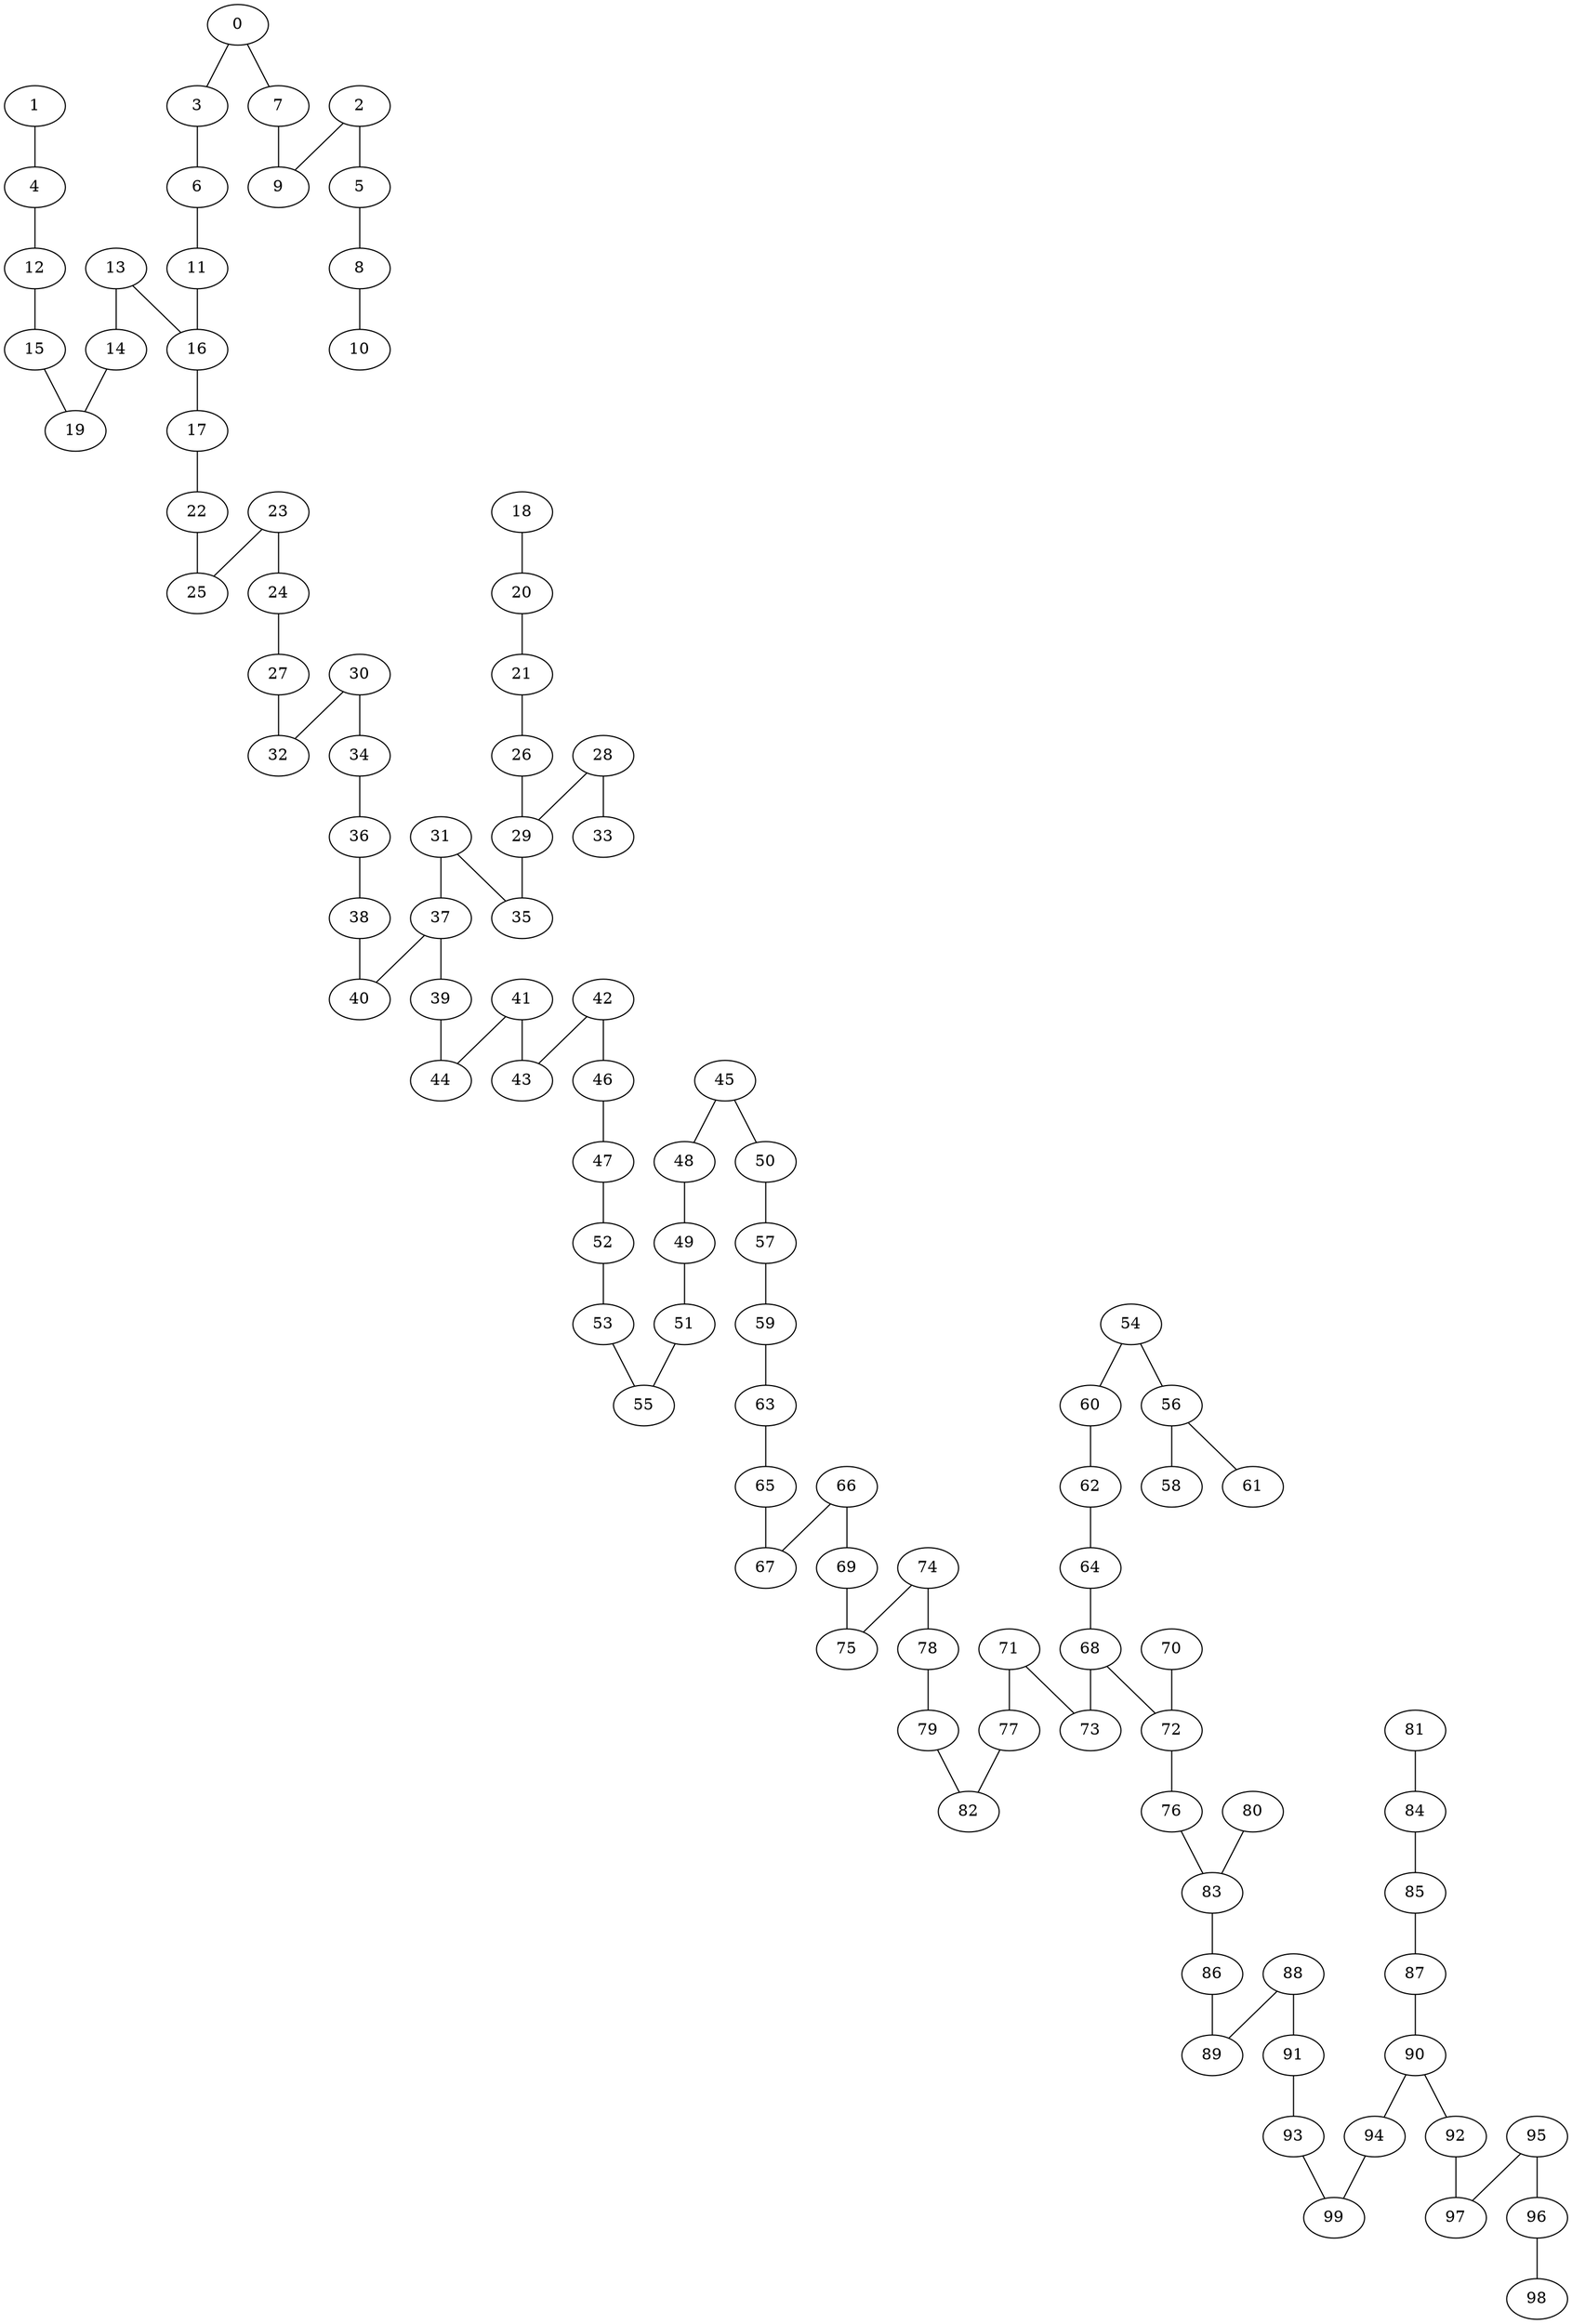strict graph G {
1;
4;
12;
15;
19;
14;
13;
16;
17;
22;
25;
23;
24;
27;
32;
30;
34;
36;
38;
40;
37;
39;
44;
41;
43;
42;
46;
47;
52;
53;
55;
51;
49;
48;
45;
50;
57;
59;
63;
65;
67;
66;
69;
75;
74;
78;
79;
82;
77;
71;
73;
68;
64;
62;
60;
54;
56;
58;
61;
72;
70;
76;
83;
86;
89;
88;
91;
93;
99;
94;
90;
87;
85;
84;
81;
92;
97;
95;
96;
98;
80;
31;
35;
29;
28;
33;
26;
21;
20;
18;
11;
6;
3;
0;
7;
9;
2;
5;
8;
10;
38 -- 40;
93 -- 99;
2 -- 5;
41 -- 44;
37 -- 40;
91 -- 93;
79 -- 82;
53 -- 55;
92 -- 97;
71 -- 77;
54 -- 60;
71 -- 73;
0 -- 3;
95 -- 96;
26 -- 29;
74 -- 78;
49 -- 51;
36 -- 38;
57 -- 59;
85 -- 87;
52 -- 53;
90 -- 94;
68 -- 73;
14 -- 19;
81 -- 84;
30 -- 34;
39 -- 44;
70 -- 72;
42 -- 46;
65 -- 67;
24 -- 27;
0 -- 7;
83 -- 86;
77 -- 82;
23 -- 24;
63 -- 65;
90 -- 92;
95 -- 97;
74 -- 75;
27 -- 32;
72 -- 76;
56 -- 61;
88 -- 89;
69 -- 75;
12 -- 15;
45 -- 50;
60 -- 62;
23 -- 25;
42 -- 43;
78 -- 79;
80 -- 83;
31 -- 37;
13 -- 14;
30 -- 32;
54 -- 56;
84 -- 85;
59 -- 63;
66 -- 67;
48 -- 49;
20 -- 21;
21 -- 26;
56 -- 58;
96 -- 98;
87 -- 90;
5 -- 8;
66 -- 69;
45 -- 48;
28 -- 29;
50 -- 57;
7 -- 9;
28 -- 33;
3 -- 6;
13 -- 16;
18 -- 20;
76 -- 83;
88 -- 91;
4 -- 12;
1 -- 4;
16 -- 17;
22 -- 25;
34 -- 36;
41 -- 43;
51 -- 55;
15 -- 19;
2 -- 9;
94 -- 99;
37 -- 39;
46 -- 47;
47 -- 52;
17 -- 22;
8 -- 10;
62 -- 64;
11 -- 16;
31 -- 35;
6 -- 11;
29 -- 35;
86 -- 89;
68 -- 72;
64 -- 68;
}
